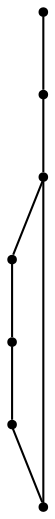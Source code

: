 graph {
  node [shape=point,comment="{\"directed\":false,\"doi\":\"10.1007/978-3-319-27261-0_13\",\"figure\":\"9 (4)\"}"]

  v0 [pos="773.4815484279804,2119.864812628448"]
  v1 [pos="449.644527469988,2119.864812628448"]
  v2 [pos="537.9606923863582,2119.864812628448"]
  v3 [pos="449.6445274699881,2149.306652249979"]
  v4 [pos="390.76224087459326,2149.306652249979"]
  v5 [pos="361.3200404194515,2149.306652249979"]
  v6 [pos="331.882036799878,2149.306652249979"]

  v1 -- v6 [id="-2",pos="449.644527469988,2119.864812628448 331.882036799878,2119.864812628448 331.882036799878,2119.864812628448 331.882036799878,2119.864812628448 331.882036799878,2149.306652249979 331.882036799878,2149.306652249979 331.882036799878,2149.306652249979"]
  v2 -- v1 [id="-3",pos="537.9606923863582,2119.864812628448 449.644527469988,2119.864812628448 449.644527469988,2119.864812628448 449.644527469988,2119.864812628448"]
  v0 -- v2 [id="-4",pos="773.4815484279804,2119.864812628448 537.9606923863582,2119.864812628448 537.9606923863582,2119.864812628448 537.9606923863582,2119.864812628448"]
  v6 -- v5 [id="-8",pos="331.882036799878,2149.306652249979 361.3200404194515,2149.306652249979 361.3200404194515,2149.306652249979 361.3200404194515,2149.306652249979"]
  v5 -- v4 [id="-9",pos="361.3200404194515,2149.306652249979 390.76224087459326,2149.306652249979 390.76224087459326,2149.306652249979 390.76224087459326,2149.306652249979"]
  v4 -- v3 [id="-10",pos="390.76224087459326,2149.306652249979 449.6445274699881,2149.306652249979 449.6445274699881,2149.306652249979 449.6445274699881,2149.306652249979"]
  v3 -- v1 [id="-20",pos="449.6445274699881,2149.306652249979 449.644527469988,2119.864812628448 449.644527469988,2119.864812628448 449.644527469988,2119.864812628448"]
}